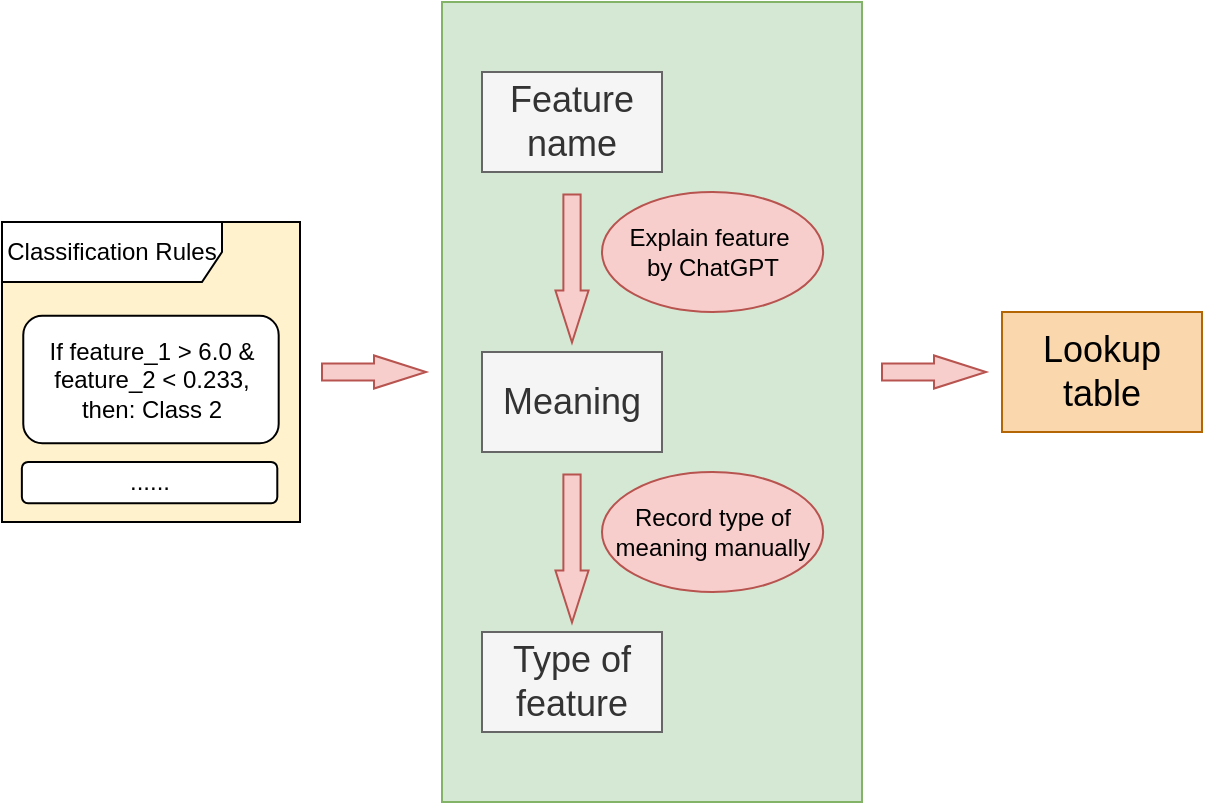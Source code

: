 <mxfile version="24.2.3" type="device">
  <diagram name="第 1 页" id="cGuFJklDMUNyxnTxCOgl">
    <mxGraphModel dx="984" dy="667" grid="1" gridSize="10" guides="1" tooltips="1" connect="1" arrows="1" fold="1" page="1" pageScale="1" pageWidth="827" pageHeight="1169" math="0" shadow="0">
      <root>
        <mxCell id="0" />
        <mxCell id="1" parent="0" />
        <mxCell id="98jbPCP6QxxznVIENEEs-1" value="" style="group;fillColor=#fff2cc;strokeColor=#d6b656;" vertex="1" connectable="0" parent="1">
          <mxGeometry x="40" y="155" width="149" height="150" as="geometry" />
        </mxCell>
        <mxCell id="98jbPCP6QxxznVIENEEs-2" value="If feature_1 &amp;gt; 6.0 &amp;amp; feature_2 &amp;lt; 0.233, then: Class 2" style="rounded=1;whiteSpace=wrap;html=1;" vertex="1" parent="98jbPCP6QxxznVIENEEs-1">
          <mxGeometry x="10.637" y="46.875" width="127.712" height="63.75" as="geometry" />
        </mxCell>
        <mxCell id="98jbPCP6QxxznVIENEEs-3" value="Classification Rules" style="shape=umlFrame;whiteSpace=wrap;html=1;pointerEvents=0;width=110;height=30;" vertex="1" parent="98jbPCP6QxxznVIENEEs-1">
          <mxGeometry width="149" height="150" as="geometry" />
        </mxCell>
        <mxCell id="98jbPCP6QxxznVIENEEs-4" value="......" style="rounded=1;whiteSpace=wrap;html=1;" vertex="1" parent="98jbPCP6QxxznVIENEEs-1">
          <mxGeometry x="9.933" y="120" width="127.713" height="20.625" as="geometry" />
        </mxCell>
        <mxCell id="98jbPCP6QxxznVIENEEs-90" value="Lookup table" style="rounded=0;whiteSpace=wrap;html=1;fontSize=18;fillColor=#fad7ac;strokeColor=#b46504;" vertex="1" parent="1">
          <mxGeometry x="540" y="200" width="100" height="60" as="geometry" />
        </mxCell>
        <mxCell id="98jbPCP6QxxznVIENEEs-92" value="" style="rounded=0;whiteSpace=wrap;html=1;fillColor=#d5e8d4;strokeColor=#82b366;" vertex="1" parent="1">
          <mxGeometry x="260" y="45" width="210" height="400" as="geometry" />
        </mxCell>
        <mxCell id="98jbPCP6QxxznVIENEEs-110" value="" style="group" vertex="1" connectable="0" parent="1">
          <mxGeometry x="280.0" y="80" width="170.56" height="330" as="geometry" />
        </mxCell>
        <mxCell id="98jbPCP6QxxznVIENEEs-102" value="Feature name" style="rounded=0;whiteSpace=wrap;html=1;fillColor=#f5f5f5;fontColor=#333333;strokeColor=#666666;fontSize=18;rotation=0;" vertex="1" parent="98jbPCP6QxxznVIENEEs-110">
          <mxGeometry width="90" height="50" as="geometry" />
        </mxCell>
        <mxCell id="98jbPCP6QxxznVIENEEs-103" value="" style="html=1;shadow=0;dashed=0;align=center;verticalAlign=middle;shape=mxgraph.arrows2.arrow;dy=0.48;dx=26;notch=0;fillColor=#f8cecc;strokeColor=#b85450;rotation=90;" vertex="1" parent="98jbPCP6QxxznVIENEEs-110">
          <mxGeometry x="8" y="90" width="74" height="16.56" as="geometry" />
        </mxCell>
        <mxCell id="98jbPCP6QxxznVIENEEs-104" value="Meaning" style="rounded=0;whiteSpace=wrap;html=1;fillColor=#f5f5f5;fontColor=#333333;strokeColor=#666666;fontSize=18;rotation=0;" vertex="1" parent="98jbPCP6QxxznVIENEEs-110">
          <mxGeometry y="140" width="90" height="50" as="geometry" />
        </mxCell>
        <mxCell id="98jbPCP6QxxznVIENEEs-105" value="" style="html=1;shadow=0;dashed=0;align=center;verticalAlign=middle;shape=mxgraph.arrows2.arrow;dy=0.48;dx=26;notch=0;fillColor=#f8cecc;strokeColor=#b85450;rotation=90;" vertex="1" parent="98jbPCP6QxxznVIENEEs-110">
          <mxGeometry x="8" y="230" width="74" height="16.56" as="geometry" />
        </mxCell>
        <mxCell id="98jbPCP6QxxznVIENEEs-106" value="Type of feature" style="rounded=0;whiteSpace=wrap;html=1;fillColor=#f5f5f5;fontColor=#333333;strokeColor=#666666;fontSize=18;rotation=0;" vertex="1" parent="98jbPCP6QxxznVIENEEs-110">
          <mxGeometry y="280" width="90" height="50" as="geometry" />
        </mxCell>
        <mxCell id="98jbPCP6QxxznVIENEEs-107" value="Record type of meaning manually" style="ellipse;whiteSpace=wrap;html=1;rotation=0;fillColor=#f8cecc;strokeColor=#b85450;" vertex="1" parent="98jbPCP6QxxznVIENEEs-110">
          <mxGeometry x="60" y="200" width="110.56" height="60" as="geometry" />
        </mxCell>
        <mxCell id="98jbPCP6QxxznVIENEEs-108" value="Explain feature&amp;nbsp;&lt;div&gt;by ChatGPT&lt;/div&gt;" style="ellipse;whiteSpace=wrap;html=1;rotation=0;fillColor=#f8cecc;strokeColor=#b85450;" vertex="1" parent="98jbPCP6QxxznVIENEEs-110">
          <mxGeometry x="60" y="60" width="110.56" height="60" as="geometry" />
        </mxCell>
        <mxCell id="98jbPCP6QxxznVIENEEs-111" value="" style="html=1;shadow=0;dashed=0;align=center;verticalAlign=middle;shape=mxgraph.arrows2.arrow;dy=0.48;dx=26;notch=0;fillColor=#f8cecc;strokeColor=#b85450;rotation=0;" vertex="1" parent="1">
          <mxGeometry x="200" y="221.72" width="52" height="16.56" as="geometry" />
        </mxCell>
        <mxCell id="98jbPCP6QxxznVIENEEs-112" value="" style="html=1;shadow=0;dashed=0;align=center;verticalAlign=middle;shape=mxgraph.arrows2.arrow;dy=0.48;dx=26;notch=0;fillColor=#f8cecc;strokeColor=#b85450;rotation=0;" vertex="1" parent="1">
          <mxGeometry x="480" y="221.72" width="52" height="16.56" as="geometry" />
        </mxCell>
      </root>
    </mxGraphModel>
  </diagram>
</mxfile>
